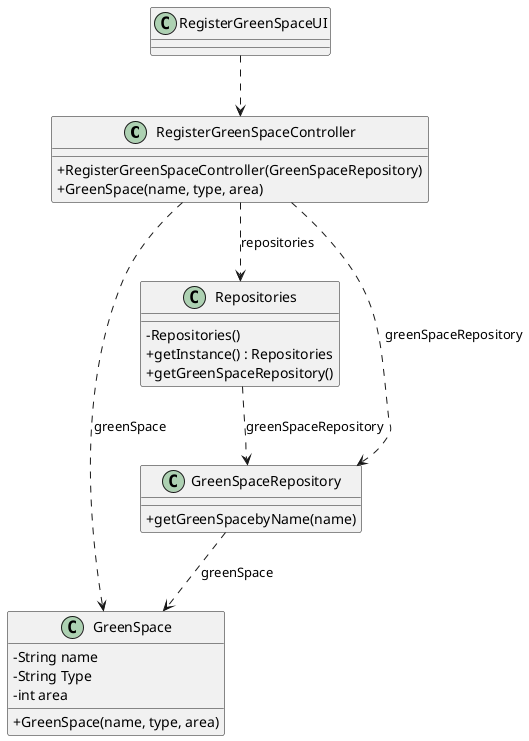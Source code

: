 @startuml
skinparam classAttributeIconSize 0

class RegisterGreenSpaceController {
     + RegisterGreenSpaceController(GreenSpaceRepository)
        + GreenSpace(name, type, area)

}


class RegisterGreenSpaceUI {

}

class GreenSpace
{
    - String name
    - String Type
    - int area
    + GreenSpace(name, type, area)
}
class Repositories {
    - Repositories()
    + getInstance() : Repositories
    + getGreenSpaceRepository()
}

class GreenSpaceRepository {
   + getGreenSpacebyName(name)
}

RegisterGreenSpaceUI ..> RegisterGreenSpaceController
RegisterGreenSpaceController ..> GreenSpaceRepository : greenSpaceRepository
GreenSpaceRepository ..> GreenSpace : greenSpace
Repositories ..> GreenSpaceRepository : greenSpaceRepository
RegisterGreenSpaceController ..> Repositories : repositories
RegisterGreenSpaceController ..> GreenSpace : greenSpace

@enduml